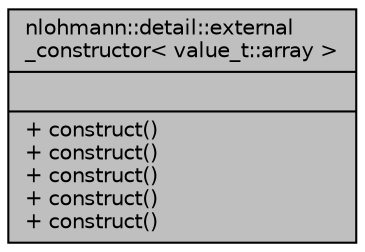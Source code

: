 digraph "nlohmann::detail::external_constructor&lt; value_t::array &gt;"
{
 // INTERACTIVE_SVG=YES
 // LATEX_PDF_SIZE
  edge [fontname="Helvetica",fontsize="10",labelfontname="Helvetica",labelfontsize="10"];
  node [fontname="Helvetica",fontsize="10",shape=record];
  Node1 [label="{nlohmann::detail::external\l_constructor\< value_t::array \>\n||+ construct()\l+ construct()\l+ construct()\l+ construct()\l+ construct()\l}",height=0.2,width=0.4,color="black", fillcolor="grey75", style="filled", fontcolor="black",tooltip=" "];
}
